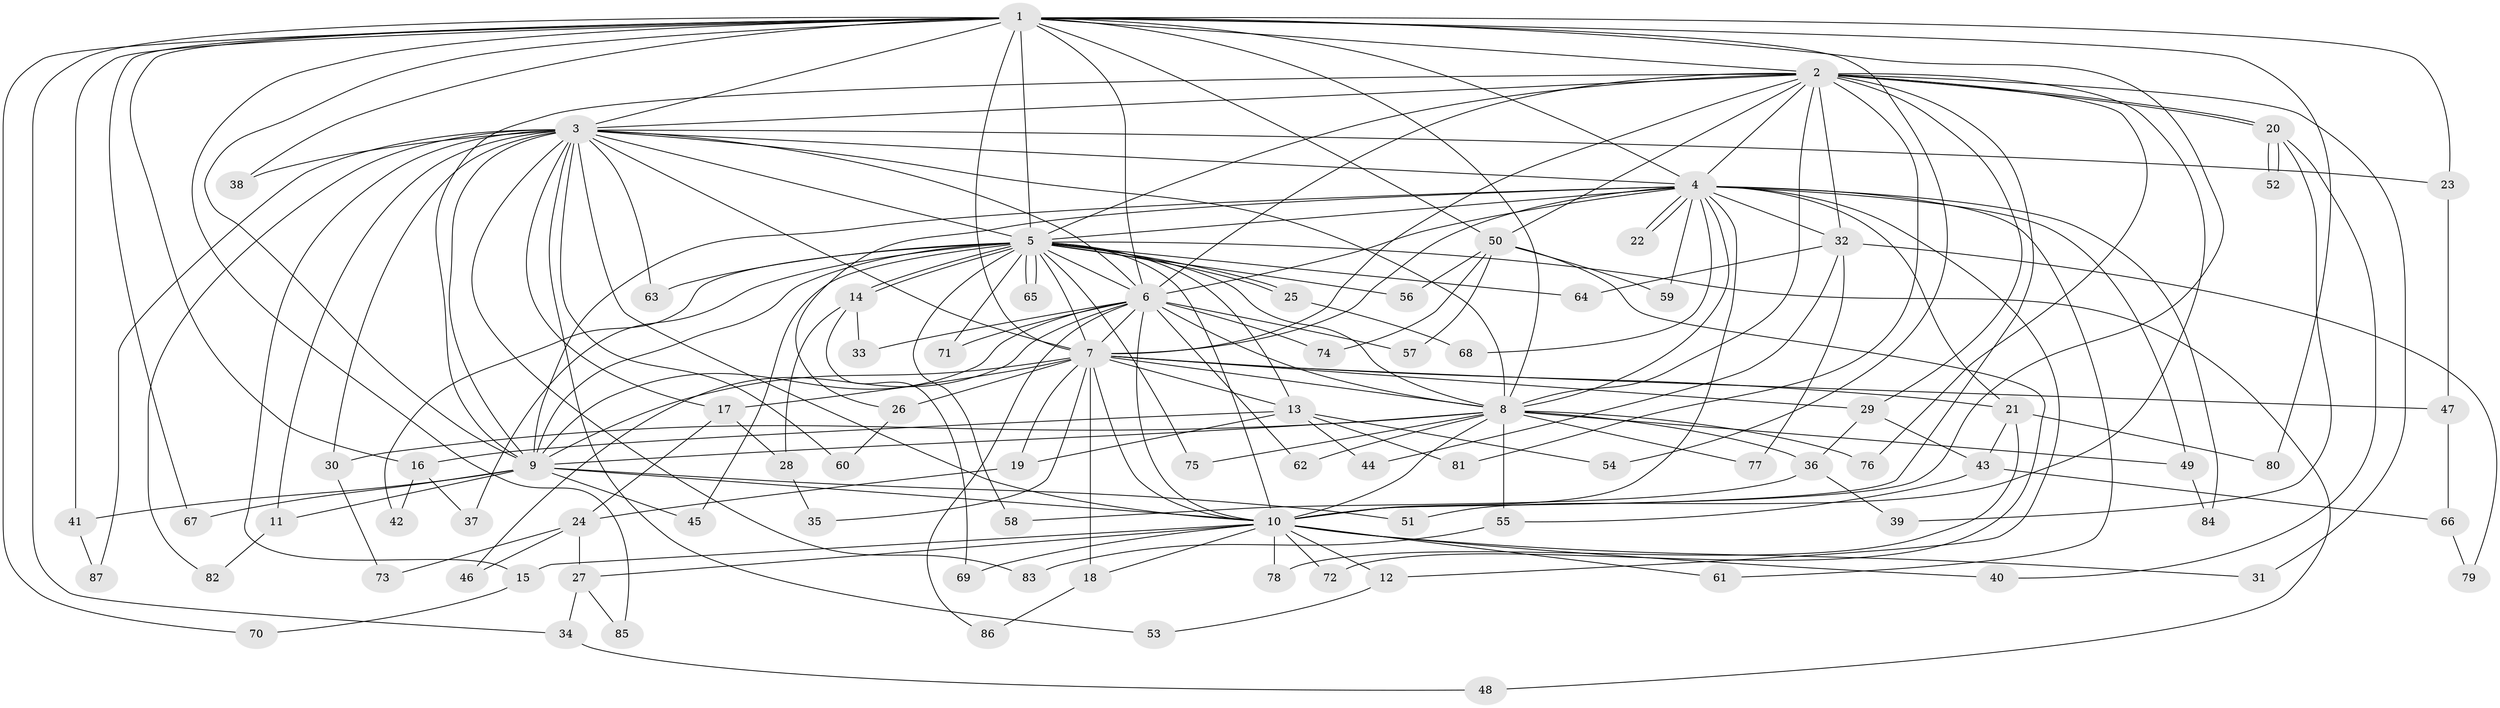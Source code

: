 // coarse degree distribution, {22: 0.016666666666666666, 16: 0.016666666666666666, 20: 0.016666666666666666, 19: 0.03333333333333333, 23: 0.016666666666666666, 15: 0.03333333333333333, 17: 0.016666666666666666, 13: 0.016666666666666666, 2: 0.45, 7: 0.016666666666666666, 5: 0.05, 3: 0.18333333333333332, 4: 0.1, 6: 0.03333333333333333}
// Generated by graph-tools (version 1.1) at 2025/51/02/27/25 19:51:46]
// undirected, 87 vertices, 199 edges
graph export_dot {
graph [start="1"]
  node [color=gray90,style=filled];
  1;
  2;
  3;
  4;
  5;
  6;
  7;
  8;
  9;
  10;
  11;
  12;
  13;
  14;
  15;
  16;
  17;
  18;
  19;
  20;
  21;
  22;
  23;
  24;
  25;
  26;
  27;
  28;
  29;
  30;
  31;
  32;
  33;
  34;
  35;
  36;
  37;
  38;
  39;
  40;
  41;
  42;
  43;
  44;
  45;
  46;
  47;
  48;
  49;
  50;
  51;
  52;
  53;
  54;
  55;
  56;
  57;
  58;
  59;
  60;
  61;
  62;
  63;
  64;
  65;
  66;
  67;
  68;
  69;
  70;
  71;
  72;
  73;
  74;
  75;
  76;
  77;
  78;
  79;
  80;
  81;
  82;
  83;
  84;
  85;
  86;
  87;
  1 -- 2;
  1 -- 3;
  1 -- 4;
  1 -- 5;
  1 -- 6;
  1 -- 7;
  1 -- 8;
  1 -- 9;
  1 -- 10;
  1 -- 16;
  1 -- 23;
  1 -- 34;
  1 -- 38;
  1 -- 41;
  1 -- 50;
  1 -- 54;
  1 -- 67;
  1 -- 70;
  1 -- 80;
  1 -- 85;
  2 -- 3;
  2 -- 4;
  2 -- 5;
  2 -- 6;
  2 -- 7;
  2 -- 8;
  2 -- 9;
  2 -- 10;
  2 -- 20;
  2 -- 20;
  2 -- 29;
  2 -- 31;
  2 -- 32;
  2 -- 50;
  2 -- 51;
  2 -- 76;
  2 -- 81;
  3 -- 4;
  3 -- 5;
  3 -- 6;
  3 -- 7;
  3 -- 8;
  3 -- 9;
  3 -- 10;
  3 -- 11;
  3 -- 15;
  3 -- 17;
  3 -- 23;
  3 -- 30;
  3 -- 38;
  3 -- 53;
  3 -- 60;
  3 -- 63;
  3 -- 82;
  3 -- 83;
  3 -- 87;
  4 -- 5;
  4 -- 6;
  4 -- 7;
  4 -- 8;
  4 -- 9;
  4 -- 10;
  4 -- 12;
  4 -- 21;
  4 -- 22;
  4 -- 22;
  4 -- 26;
  4 -- 32;
  4 -- 49;
  4 -- 59;
  4 -- 61;
  4 -- 68;
  4 -- 84;
  5 -- 6;
  5 -- 7;
  5 -- 8;
  5 -- 9;
  5 -- 10;
  5 -- 13;
  5 -- 14;
  5 -- 14;
  5 -- 25;
  5 -- 25;
  5 -- 37;
  5 -- 42;
  5 -- 45;
  5 -- 48;
  5 -- 56;
  5 -- 58;
  5 -- 63;
  5 -- 64;
  5 -- 65;
  5 -- 65;
  5 -- 71;
  5 -- 75;
  6 -- 7;
  6 -- 8;
  6 -- 9;
  6 -- 10;
  6 -- 33;
  6 -- 46;
  6 -- 57;
  6 -- 62;
  6 -- 71;
  6 -- 74;
  6 -- 86;
  7 -- 8;
  7 -- 9;
  7 -- 10;
  7 -- 13;
  7 -- 17;
  7 -- 18;
  7 -- 19;
  7 -- 21;
  7 -- 26;
  7 -- 29;
  7 -- 35;
  7 -- 47;
  8 -- 9;
  8 -- 10;
  8 -- 30;
  8 -- 36;
  8 -- 49;
  8 -- 55;
  8 -- 62;
  8 -- 75;
  8 -- 76;
  8 -- 77;
  9 -- 10;
  9 -- 11;
  9 -- 41;
  9 -- 45;
  9 -- 51;
  9 -- 67;
  10 -- 12;
  10 -- 15;
  10 -- 18;
  10 -- 27;
  10 -- 31;
  10 -- 40;
  10 -- 61;
  10 -- 69;
  10 -- 72;
  10 -- 78;
  11 -- 82;
  12 -- 53;
  13 -- 16;
  13 -- 19;
  13 -- 44;
  13 -- 54;
  13 -- 81;
  14 -- 28;
  14 -- 33;
  14 -- 69;
  15 -- 70;
  16 -- 37;
  16 -- 42;
  17 -- 24;
  17 -- 28;
  18 -- 86;
  19 -- 24;
  20 -- 39;
  20 -- 40;
  20 -- 52;
  20 -- 52;
  21 -- 43;
  21 -- 78;
  21 -- 80;
  23 -- 47;
  24 -- 27;
  24 -- 46;
  24 -- 73;
  25 -- 68;
  26 -- 60;
  27 -- 34;
  27 -- 85;
  28 -- 35;
  29 -- 36;
  29 -- 43;
  30 -- 73;
  32 -- 44;
  32 -- 64;
  32 -- 77;
  32 -- 79;
  34 -- 48;
  36 -- 39;
  36 -- 58;
  41 -- 87;
  43 -- 55;
  43 -- 66;
  47 -- 66;
  49 -- 84;
  50 -- 56;
  50 -- 57;
  50 -- 59;
  50 -- 72;
  50 -- 74;
  55 -- 83;
  66 -- 79;
}
